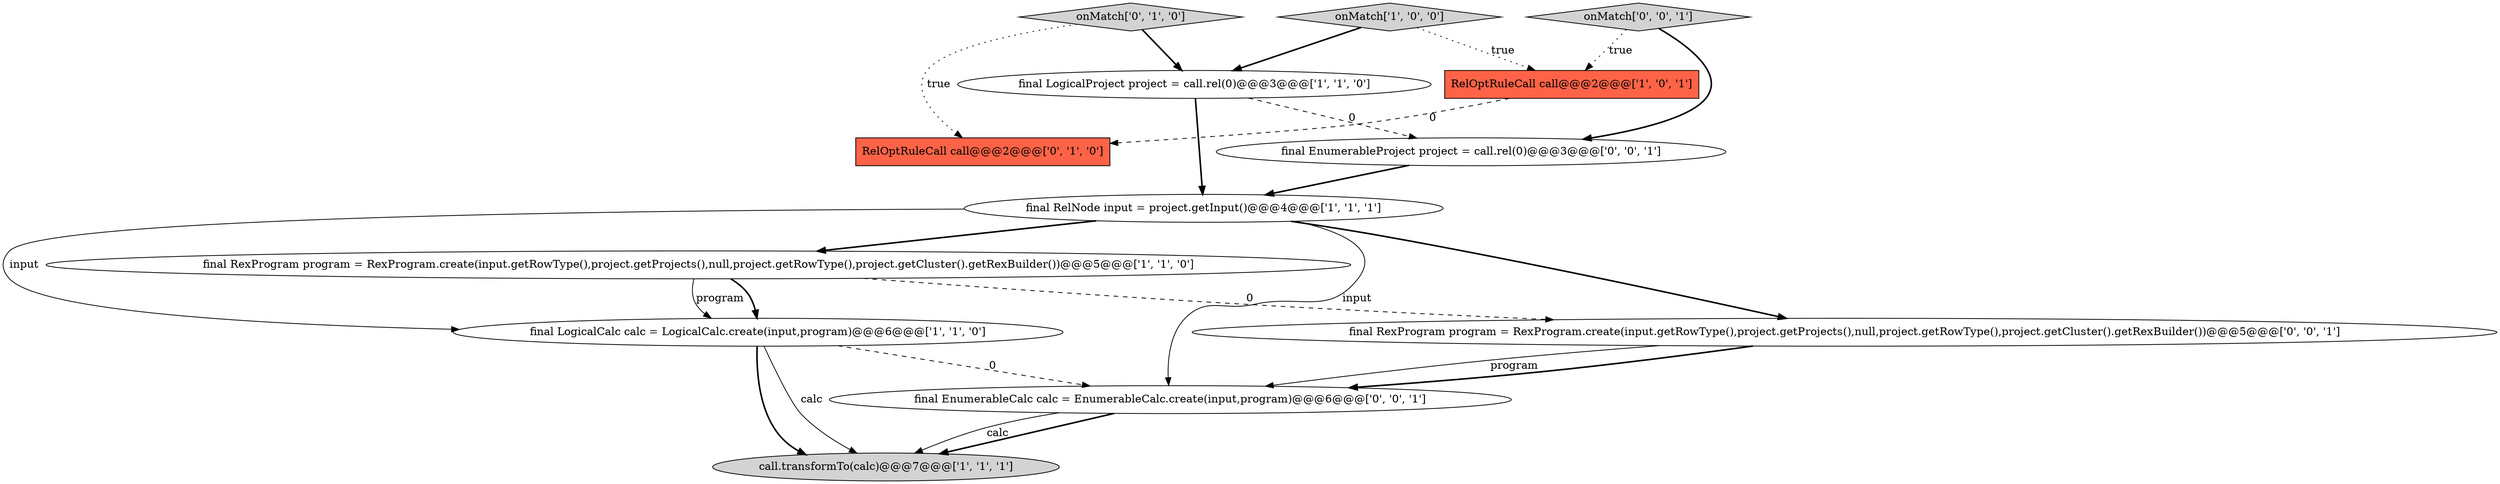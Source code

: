digraph {
0 [style = filled, label = "final RexProgram program = RexProgram.create(input.getRowType(),project.getProjects(),null,project.getRowType(),project.getCluster().getRexBuilder())@@@5@@@['1', '1', '0']", fillcolor = white, shape = ellipse image = "AAA0AAABBB1BBB"];
8 [style = filled, label = "RelOptRuleCall call@@@2@@@['0', '1', '0']", fillcolor = tomato, shape = box image = "AAA1AAABBB2BBB"];
2 [style = filled, label = "final LogicalProject project = call.rel(0)@@@3@@@['1', '1', '0']", fillcolor = white, shape = ellipse image = "AAA0AAABBB1BBB"];
9 [style = filled, label = "final RexProgram program = RexProgram.create(input.getRowType(),project.getProjects(),null,project.getRowType(),project.getCluster().getRexBuilder())@@@5@@@['0', '0', '1']", fillcolor = white, shape = ellipse image = "AAA0AAABBB3BBB"];
3 [style = filled, label = "call.transformTo(calc)@@@7@@@['1', '1', '1']", fillcolor = lightgray, shape = ellipse image = "AAA0AAABBB1BBB"];
4 [style = filled, label = "final LogicalCalc calc = LogicalCalc.create(input,program)@@@6@@@['1', '1', '0']", fillcolor = white, shape = ellipse image = "AAA0AAABBB1BBB"];
7 [style = filled, label = "onMatch['0', '1', '0']", fillcolor = lightgray, shape = diamond image = "AAA0AAABBB2BBB"];
6 [style = filled, label = "onMatch['1', '0', '0']", fillcolor = lightgray, shape = diamond image = "AAA0AAABBB1BBB"];
12 [style = filled, label = "final EnumerableProject project = call.rel(0)@@@3@@@['0', '0', '1']", fillcolor = white, shape = ellipse image = "AAA0AAABBB3BBB"];
10 [style = filled, label = "final EnumerableCalc calc = EnumerableCalc.create(input,program)@@@6@@@['0', '0', '1']", fillcolor = white, shape = ellipse image = "AAA0AAABBB3BBB"];
5 [style = filled, label = "final RelNode input = project.getInput()@@@4@@@['1', '1', '1']", fillcolor = white, shape = ellipse image = "AAA0AAABBB1BBB"];
11 [style = filled, label = "onMatch['0', '0', '1']", fillcolor = lightgray, shape = diamond image = "AAA0AAABBB3BBB"];
1 [style = filled, label = "RelOptRuleCall call@@@2@@@['1', '0', '1']", fillcolor = tomato, shape = box image = "AAA0AAABBB1BBB"];
4->3 [style = bold, label=""];
2->5 [style = bold, label=""];
12->5 [style = bold, label=""];
5->9 [style = bold, label=""];
4->3 [style = solid, label="calc"];
11->1 [style = dotted, label="true"];
6->1 [style = dotted, label="true"];
10->3 [style = bold, label=""];
10->3 [style = solid, label="calc"];
11->12 [style = bold, label=""];
9->10 [style = bold, label=""];
6->2 [style = bold, label=""];
2->12 [style = dashed, label="0"];
5->0 [style = bold, label=""];
0->4 [style = bold, label=""];
7->2 [style = bold, label=""];
0->4 [style = solid, label="program"];
1->8 [style = dashed, label="0"];
9->10 [style = solid, label="program"];
0->9 [style = dashed, label="0"];
4->10 [style = dashed, label="0"];
7->8 [style = dotted, label="true"];
5->4 [style = solid, label="input"];
5->10 [style = solid, label="input"];
}
